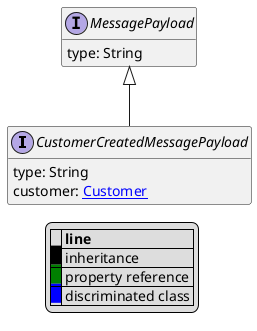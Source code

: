 @startuml

hide empty fields
hide empty methods
legend
|= |= line |
|<back:black>   </back>| inheritance |
|<back:green>   </back>| property reference |
|<back:blue>   </back>| discriminated class |
endlegend
interface CustomerCreatedMessagePayload [[CustomerCreatedMessagePayload.svg]] extends MessagePayload {
    type: String
    customer: [[Customer.svg Customer]]
}
interface MessagePayload [[MessagePayload.svg]]  {
    type: String
}





@enduml
